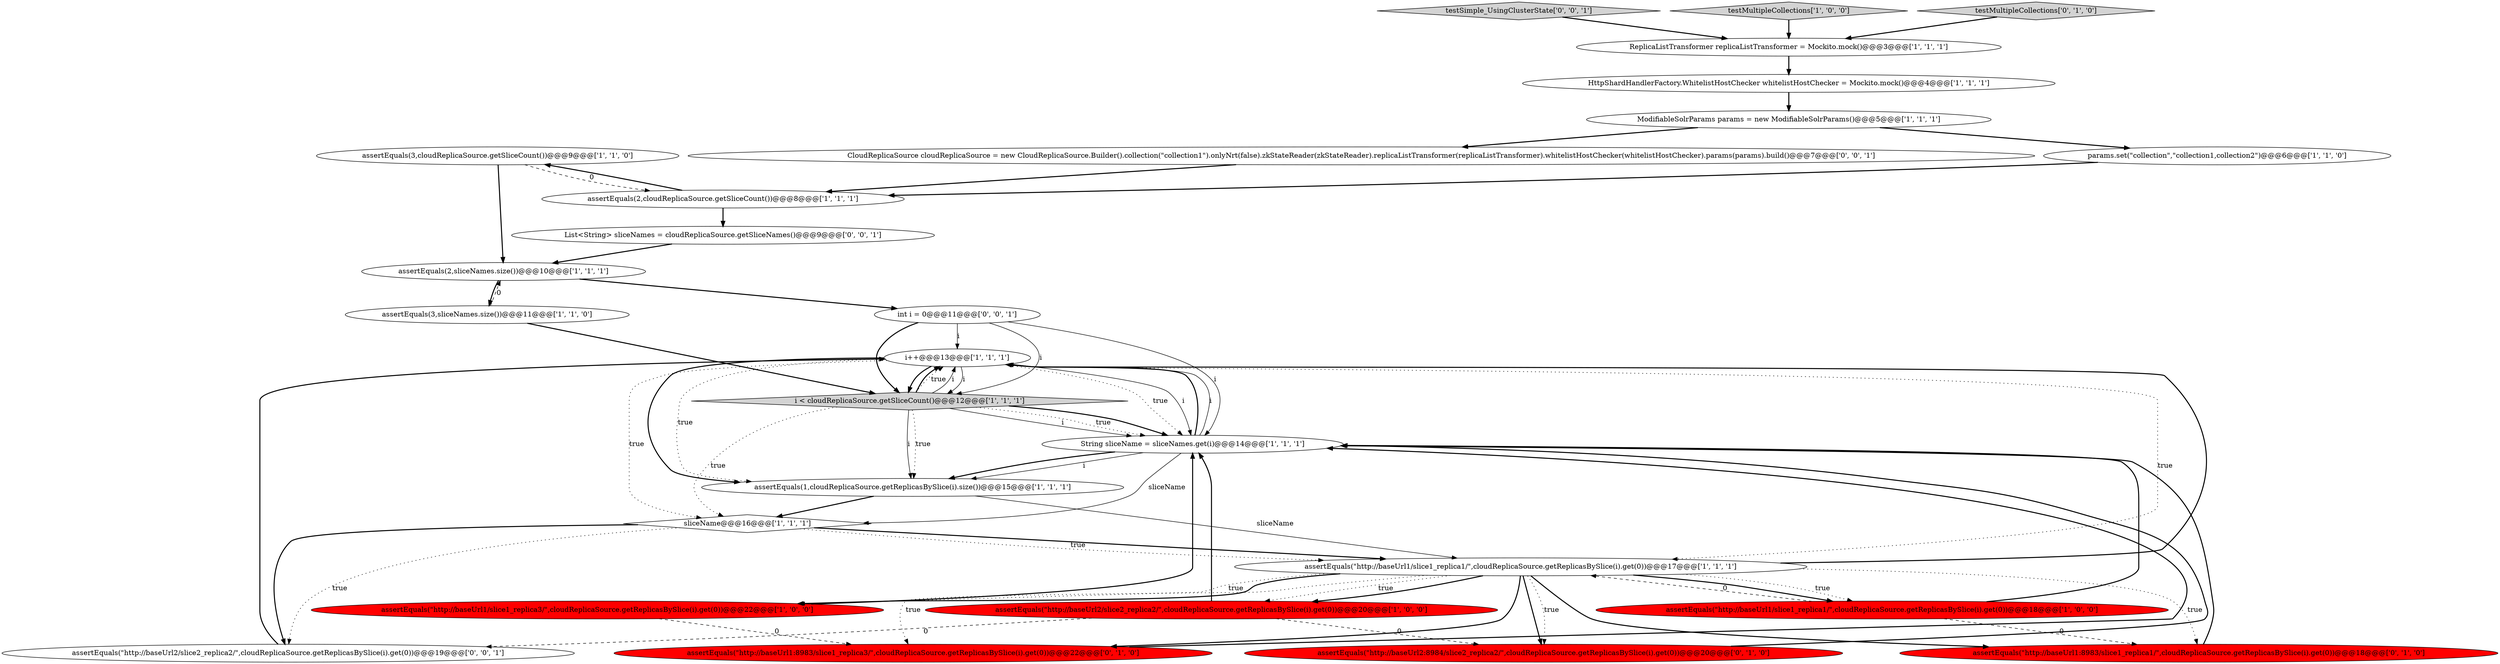 digraph {
8 [style = filled, label = "i++@@@13@@@['1', '1', '1']", fillcolor = white, shape = ellipse image = "AAA0AAABBB1BBB"];
5 [style = filled, label = "String sliceName = sliceNames.get(i)@@@14@@@['1', '1', '1']", fillcolor = white, shape = ellipse image = "AAA0AAABBB1BBB"];
1 [style = filled, label = "ModifiableSolrParams params = new ModifiableSolrParams()@@@5@@@['1', '1', '1']", fillcolor = white, shape = ellipse image = "AAA0AAABBB1BBB"];
20 [style = filled, label = "assertEquals(\"http://baseUrl1:8983/slice1_replica3/\",cloudReplicaSource.getReplicasBySlice(i).get(0))@@@22@@@['0', '1', '0']", fillcolor = red, shape = ellipse image = "AAA1AAABBB2BBB"];
25 [style = filled, label = "testSimple_UsingClusterState['0', '0', '1']", fillcolor = lightgray, shape = diamond image = "AAA0AAABBB3BBB"];
10 [style = filled, label = "testMultipleCollections['1', '0', '0']", fillcolor = lightgray, shape = diamond image = "AAA0AAABBB1BBB"];
11 [style = filled, label = "assertEquals(2,cloudReplicaSource.getSliceCount())@@@8@@@['1', '1', '1']", fillcolor = white, shape = ellipse image = "AAA0AAABBB1BBB"];
24 [style = filled, label = "int i = 0@@@11@@@['0', '0', '1']", fillcolor = white, shape = ellipse image = "AAA0AAABBB3BBB"];
2 [style = filled, label = "sliceName@@@16@@@['1', '1', '1']", fillcolor = white, shape = diamond image = "AAA0AAABBB1BBB"];
23 [style = filled, label = "CloudReplicaSource cloudReplicaSource = new CloudReplicaSource.Builder().collection(\"collection1\").onlyNrt(false).zkStateReader(zkStateReader).replicaListTransformer(replicaListTransformer).whitelistHostChecker(whitelistHostChecker).params(params).build()@@@7@@@['0', '0', '1']", fillcolor = white, shape = ellipse image = "AAA0AAABBB3BBB"];
9 [style = filled, label = "i < cloudReplicaSource.getSliceCount()@@@12@@@['1', '1', '1']", fillcolor = lightgray, shape = diamond image = "AAA0AAABBB1BBB"];
15 [style = filled, label = "assertEquals(\"http://baseUrl1/slice1_replica3/\",cloudReplicaSource.getReplicasBySlice(i).get(0))@@@22@@@['1', '0', '0']", fillcolor = red, shape = ellipse image = "AAA1AAABBB1BBB"];
16 [style = filled, label = "assertEquals(3,sliceNames.size())@@@11@@@['1', '1', '0']", fillcolor = white, shape = ellipse image = "AAA0AAABBB1BBB"];
13 [style = filled, label = "assertEquals(3,cloudReplicaSource.getSliceCount())@@@9@@@['1', '1', '0']", fillcolor = white, shape = ellipse image = "AAA0AAABBB1BBB"];
18 [style = filled, label = "assertEquals(\"http://baseUrl1:8983/slice1_replica1/\",cloudReplicaSource.getReplicasBySlice(i).get(0))@@@18@@@['0', '1', '0']", fillcolor = red, shape = ellipse image = "AAA1AAABBB2BBB"];
19 [style = filled, label = "assertEquals(\"http://baseUrl2:8984/slice2_replica2/\",cloudReplicaSource.getReplicasBySlice(i).get(0))@@@20@@@['0', '1', '0']", fillcolor = red, shape = ellipse image = "AAA1AAABBB2BBB"];
4 [style = filled, label = "assertEquals(\"http://baseUrl1/slice1_replica1/\",cloudReplicaSource.getReplicasBySlice(i).get(0))@@@18@@@['1', '0', '0']", fillcolor = red, shape = ellipse image = "AAA1AAABBB1BBB"];
7 [style = filled, label = "assertEquals(2,sliceNames.size())@@@10@@@['1', '1', '1']", fillcolor = white, shape = ellipse image = "AAA0AAABBB1BBB"];
12 [style = filled, label = "params.set(\"collection\",\"collection1,collection2\")@@@6@@@['1', '1', '0']", fillcolor = white, shape = ellipse image = "AAA0AAABBB1BBB"];
26 [style = filled, label = "assertEquals(\"http://baseUrl2/slice2_replica2/\",cloudReplicaSource.getReplicasBySlice(i).get(0))@@@19@@@['0', '0', '1']", fillcolor = white, shape = ellipse image = "AAA0AAABBB3BBB"];
21 [style = filled, label = "testMultipleCollections['0', '1', '0']", fillcolor = lightgray, shape = diamond image = "AAA0AAABBB2BBB"];
0 [style = filled, label = "ReplicaListTransformer replicaListTransformer = Mockito.mock()@@@3@@@['1', '1', '1']", fillcolor = white, shape = ellipse image = "AAA0AAABBB1BBB"];
3 [style = filled, label = "assertEquals(\"http://baseUrl2/slice2_replica2/\",cloudReplicaSource.getReplicasBySlice(i).get(0))@@@20@@@['1', '0', '0']", fillcolor = red, shape = ellipse image = "AAA1AAABBB1BBB"];
17 [style = filled, label = "assertEquals(\"http://baseUrl1/slice1_replica1/\",cloudReplicaSource.getReplicasBySlice(i).get(0))@@@17@@@['1', '1', '1']", fillcolor = white, shape = ellipse image = "AAA0AAABBB1BBB"];
14 [style = filled, label = "assertEquals(1,cloudReplicaSource.getReplicasBySlice(i).size())@@@15@@@['1', '1', '1']", fillcolor = white, shape = ellipse image = "AAA0AAABBB1BBB"];
6 [style = filled, label = "HttpShardHandlerFactory.WhitelistHostChecker whitelistHostChecker = Mockito.mock()@@@4@@@['1', '1', '1']", fillcolor = white, shape = ellipse image = "AAA0AAABBB1BBB"];
22 [style = filled, label = "List<String> sliceNames = cloudReplicaSource.getSliceNames()@@@9@@@['0', '0', '1']", fillcolor = white, shape = ellipse image = "AAA0AAABBB3BBB"];
2->17 [style = bold, label=""];
25->0 [style = bold, label=""];
17->8 [style = bold, label=""];
17->20 [style = dotted, label="true"];
5->8 [style = bold, label=""];
4->18 [style = dashed, label="0"];
15->20 [style = dashed, label="0"];
2->26 [style = bold, label=""];
9->14 [style = solid, label="i"];
3->26 [style = dashed, label="0"];
21->0 [style = bold, label=""];
17->18 [style = dotted, label="true"];
4->17 [style = dashed, label="0"];
0->6 [style = bold, label=""];
9->5 [style = solid, label="i"];
17->4 [style = dotted, label="true"];
8->2 [style = dotted, label="true"];
2->17 [style = dotted, label="true"];
8->17 [style = dotted, label="true"];
12->11 [style = bold, label=""];
17->4 [style = bold, label=""];
5->2 [style = solid, label="sliceName"];
8->14 [style = bold, label=""];
5->14 [style = solid, label="i"];
24->5 [style = solid, label="i"];
26->8 [style = bold, label=""];
24->8 [style = solid, label="i"];
5->14 [style = bold, label=""];
9->8 [style = bold, label=""];
8->9 [style = solid, label="i"];
17->19 [style = bold, label=""];
22->7 [style = bold, label=""];
17->3 [style = dotted, label="true"];
15->5 [style = bold, label=""];
1->23 [style = bold, label=""];
9->14 [style = dotted, label="true"];
20->5 [style = bold, label=""];
3->19 [style = dashed, label="0"];
9->8 [style = dotted, label="true"];
19->5 [style = bold, label=""];
6->1 [style = bold, label=""];
7->24 [style = bold, label=""];
3->5 [style = bold, label=""];
9->5 [style = dotted, label="true"];
17->15 [style = dotted, label="true"];
14->17 [style = solid, label="sliceName"];
24->9 [style = solid, label="i"];
8->5 [style = dotted, label="true"];
13->7 [style = bold, label=""];
8->5 [style = solid, label="i"];
18->5 [style = bold, label=""];
9->2 [style = dotted, label="true"];
8->14 [style = dotted, label="true"];
10->0 [style = bold, label=""];
11->13 [style = bold, label=""];
7->16 [style = bold, label=""];
17->19 [style = dotted, label="true"];
17->15 [style = bold, label=""];
1->12 [style = bold, label=""];
17->3 [style = bold, label=""];
11->22 [style = bold, label=""];
9->5 [style = bold, label=""];
8->9 [style = bold, label=""];
2->26 [style = dotted, label="true"];
9->8 [style = solid, label="i"];
14->2 [style = bold, label=""];
23->11 [style = bold, label=""];
16->7 [style = dashed, label="0"];
13->11 [style = dashed, label="0"];
4->5 [style = bold, label=""];
16->9 [style = bold, label=""];
17->18 [style = bold, label=""];
24->9 [style = bold, label=""];
17->20 [style = bold, label=""];
5->8 [style = solid, label="i"];
}
